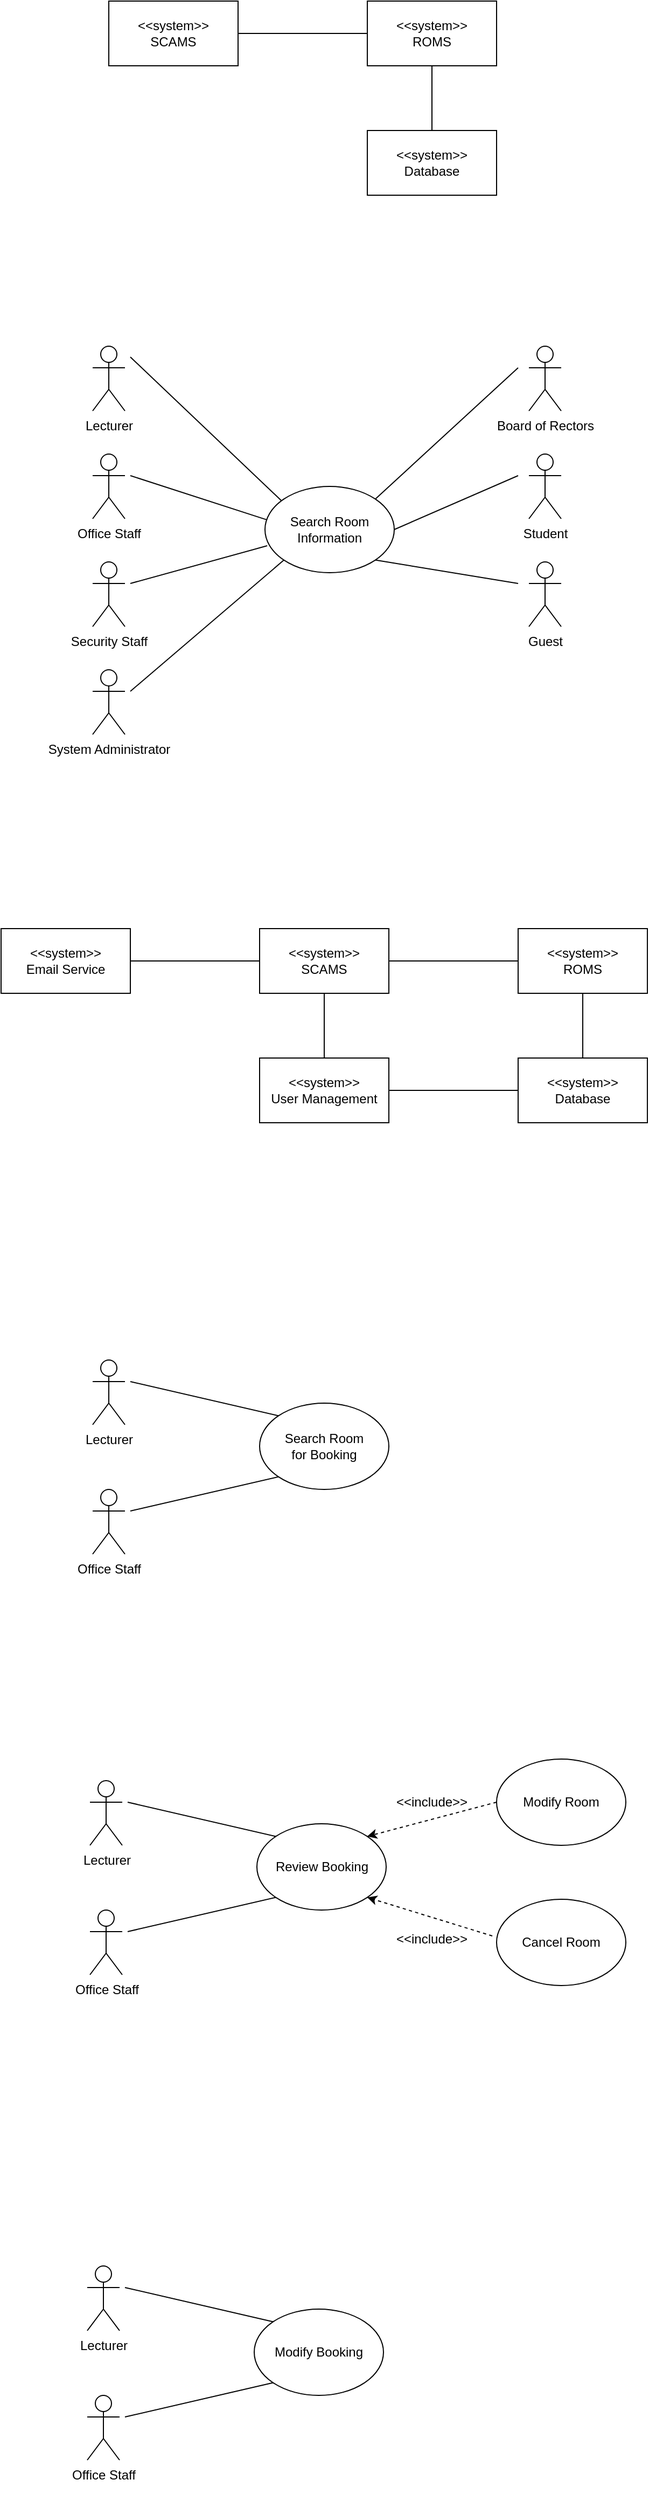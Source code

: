 <mxfile version="12.0.0" type="device" pages="1"><diagram id="ON2hc5VoFHI0q9gjzQ8m" name="Page-1"><mxGraphModel dx="1024" dy="539" grid="1" gridSize="10" guides="1" tooltips="1" connect="1" arrows="1" fold="1" page="1" pageScale="1" pageWidth="3300" pageHeight="4681" math="0" shadow="0"><root><mxCell id="0"/><mxCell id="1" parent="0"/><mxCell id="St-D1QHI3D1pta9oqmVL-2" value="&lt;div&gt;&amp;lt;&amp;lt;system&amp;gt;&amp;gt;&lt;/div&gt;&lt;div&gt;SCAMS&lt;br&gt;&lt;/div&gt;" style="rounded=0;whiteSpace=wrap;html=1;" parent="1" vertex="1"><mxGeometry x="220" y="180" width="120" height="60" as="geometry"/></mxCell><mxCell id="St-D1QHI3D1pta9oqmVL-3" value="&lt;div&gt;&amp;lt;&amp;lt;system&amp;gt;&amp;gt;&lt;/div&gt;&lt;div&gt;ROMS&lt;br&gt;&lt;/div&gt;" style="rounded=0;whiteSpace=wrap;html=1;" parent="1" vertex="1"><mxGeometry x="460" y="180" width="120" height="60" as="geometry"/></mxCell><mxCell id="St-D1QHI3D1pta9oqmVL-4" value="" style="endArrow=none;html=1;entryX=0;entryY=0.5;entryDx=0;entryDy=0;exitX=1;exitY=0.5;exitDx=0;exitDy=0;" parent="1" source="St-D1QHI3D1pta9oqmVL-2" target="St-D1QHI3D1pta9oqmVL-3" edge="1"><mxGeometry width="50" height="50" relative="1" as="geometry"><mxPoint x="220" y="310" as="sourcePoint"/><mxPoint x="270" y="260" as="targetPoint"/></mxGeometry></mxCell><mxCell id="St-D1QHI3D1pta9oqmVL-5" value="&lt;div&gt;&amp;lt;&amp;lt;system&amp;gt;&amp;gt; &lt;br&gt;&lt;/div&gt;&lt;div&gt;Database&lt;br&gt;&lt;/div&gt;" style="rounded=0;whiteSpace=wrap;html=1;" parent="1" vertex="1"><mxGeometry x="460" y="300" width="120" height="60" as="geometry"/></mxCell><mxCell id="St-D1QHI3D1pta9oqmVL-6" value="" style="endArrow=none;html=1;entryX=0.5;entryY=1;entryDx=0;entryDy=0;" parent="1" source="St-D1QHI3D1pta9oqmVL-5" target="St-D1QHI3D1pta9oqmVL-3" edge="1"><mxGeometry width="50" height="50" relative="1" as="geometry"><mxPoint x="220" y="430" as="sourcePoint"/><mxPoint x="270" y="380" as="targetPoint"/></mxGeometry></mxCell><mxCell id="St-D1QHI3D1pta9oqmVL-7" value="Lecturer" style="shape=umlActor;verticalLabelPosition=bottom;labelBackgroundColor=#ffffff;verticalAlign=top;html=1;outlineConnect=0;" parent="1" vertex="1"><mxGeometry x="205" y="500" width="30" height="60" as="geometry"/></mxCell><mxCell id="St-D1QHI3D1pta9oqmVL-8" value="&lt;div&gt;Office Staff&lt;/div&gt;" style="shape=umlActor;verticalLabelPosition=bottom;labelBackgroundColor=#ffffff;verticalAlign=top;html=1;outlineConnect=0;" parent="1" vertex="1"><mxGeometry x="205" y="600" width="30" height="60" as="geometry"/></mxCell><mxCell id="St-D1QHI3D1pta9oqmVL-10" value="&lt;div&gt;Security Staff&lt;/div&gt;&lt;div&gt;&lt;br&gt;&lt;/div&gt;" style="shape=umlActor;verticalLabelPosition=bottom;labelBackgroundColor=#ffffff;verticalAlign=top;html=1;outlineConnect=0;" parent="1" vertex="1"><mxGeometry x="205" y="700" width="30" height="60" as="geometry"/></mxCell><mxCell id="St-D1QHI3D1pta9oqmVL-11" value="&lt;div&gt;Board of Rectors&lt;/div&gt;&lt;div&gt;&lt;br&gt;&lt;/div&gt;" style="shape=umlActor;verticalLabelPosition=bottom;labelBackgroundColor=#ffffff;verticalAlign=top;html=1;outlineConnect=0;" parent="1" vertex="1"><mxGeometry x="610" y="500" width="30" height="60" as="geometry"/></mxCell><mxCell id="St-D1QHI3D1pta9oqmVL-12" value="Student" style="shape=umlActor;verticalLabelPosition=bottom;labelBackgroundColor=#ffffff;verticalAlign=top;html=1;outlineConnect=0;" parent="1" vertex="1"><mxGeometry x="610" y="600" width="30" height="60" as="geometry"/></mxCell><mxCell id="St-D1QHI3D1pta9oqmVL-13" value="Guest" style="shape=umlActor;verticalLabelPosition=bottom;labelBackgroundColor=#ffffff;verticalAlign=top;html=1;outlineConnect=0;" parent="1" vertex="1"><mxGeometry x="610" y="700" width="30" height="60" as="geometry"/></mxCell><mxCell id="St-D1QHI3D1pta9oqmVL-14" value="System Administrator" style="shape=umlActor;verticalLabelPosition=bottom;labelBackgroundColor=#ffffff;verticalAlign=top;html=1;outlineConnect=0;" parent="1" vertex="1"><mxGeometry x="205" y="800" width="30" height="60" as="geometry"/></mxCell><mxCell id="St-D1QHI3D1pta9oqmVL-16" value="Search Room Information" style="ellipse;whiteSpace=wrap;html=1;" parent="1" vertex="1"><mxGeometry x="365" y="630" width="120" height="80" as="geometry"/></mxCell><mxCell id="St-D1QHI3D1pta9oqmVL-17" value="" style="endArrow=none;html=1;" parent="1" edge="1"><mxGeometry width="50" height="50" relative="1" as="geometry"><mxPoint x="380" y="643" as="sourcePoint"/><mxPoint x="240" y="510" as="targetPoint"/></mxGeometry></mxCell><mxCell id="St-D1QHI3D1pta9oqmVL-19" value="" style="endArrow=none;html=1;exitX=0.017;exitY=0.388;exitDx=0;exitDy=0;exitPerimeter=0;" parent="1" source="St-D1QHI3D1pta9oqmVL-16" edge="1"><mxGeometry width="50" height="50" relative="1" as="geometry"><mxPoint x="160" y="950" as="sourcePoint"/><mxPoint x="240" y="620" as="targetPoint"/></mxGeometry></mxCell><mxCell id="St-D1QHI3D1pta9oqmVL-20" value="" style="endArrow=none;html=1;entryX=0.017;entryY=0.688;entryDx=0;entryDy=0;entryPerimeter=0;" parent="1" target="St-D1QHI3D1pta9oqmVL-16" edge="1"><mxGeometry width="50" height="50" relative="1" as="geometry"><mxPoint x="240" y="720" as="sourcePoint"/><mxPoint x="210" y="900" as="targetPoint"/></mxGeometry></mxCell><mxCell id="St-D1QHI3D1pta9oqmVL-21" value="" style="endArrow=none;html=1;entryX=0;entryY=1;entryDx=0;entryDy=0;" parent="1" target="St-D1QHI3D1pta9oqmVL-16" edge="1"><mxGeometry width="50" height="50" relative="1" as="geometry"><mxPoint x="240" y="820" as="sourcePoint"/><mxPoint x="210" y="900" as="targetPoint"/></mxGeometry></mxCell><mxCell id="St-D1QHI3D1pta9oqmVL-22" value="" style="endArrow=none;html=1;exitX=1;exitY=0;exitDx=0;exitDy=0;" parent="1" source="St-D1QHI3D1pta9oqmVL-16" edge="1"><mxGeometry width="50" height="50" relative="1" as="geometry"><mxPoint x="160" y="950" as="sourcePoint"/><mxPoint x="600" y="520" as="targetPoint"/></mxGeometry></mxCell><mxCell id="St-D1QHI3D1pta9oqmVL-23" value="" style="endArrow=none;html=1;exitX=1;exitY=0.5;exitDx=0;exitDy=0;" parent="1" source="St-D1QHI3D1pta9oqmVL-16" edge="1"><mxGeometry width="50" height="50" relative="1" as="geometry"><mxPoint x="160" y="950" as="sourcePoint"/><mxPoint x="600" y="620" as="targetPoint"/></mxGeometry></mxCell><mxCell id="St-D1QHI3D1pta9oqmVL-24" value="" style="endArrow=none;html=1;exitX=1;exitY=1;exitDx=0;exitDy=0;" parent="1" source="St-D1QHI3D1pta9oqmVL-16" edge="1"><mxGeometry width="50" height="50" relative="1" as="geometry"><mxPoint x="160" y="950" as="sourcePoint"/><mxPoint x="600" y="720" as="targetPoint"/></mxGeometry></mxCell><mxCell id="St-D1QHI3D1pta9oqmVL-30" value="&lt;div&gt;&amp;lt;&amp;lt;system&amp;gt;&amp;gt;&lt;/div&gt;&lt;div&gt;SCAMS&lt;br&gt;&lt;/div&gt;" style="rounded=0;whiteSpace=wrap;html=1;" parent="1" vertex="1"><mxGeometry x="360" y="1040" width="120" height="60" as="geometry"/></mxCell><mxCell id="St-D1QHI3D1pta9oqmVL-31" value="&lt;div&gt;&amp;lt;&amp;lt;system&amp;gt;&amp;gt;&lt;/div&gt;&lt;div&gt;ROMS&lt;br&gt;&lt;/div&gt;" style="rounded=0;whiteSpace=wrap;html=1;" parent="1" vertex="1"><mxGeometry x="600" y="1040" width="120" height="60" as="geometry"/></mxCell><mxCell id="St-D1QHI3D1pta9oqmVL-32" value="" style="endArrow=none;html=1;entryX=0;entryY=0.5;entryDx=0;entryDy=0;exitX=1;exitY=0.5;exitDx=0;exitDy=0;" parent="1" source="St-D1QHI3D1pta9oqmVL-30" target="St-D1QHI3D1pta9oqmVL-31" edge="1"><mxGeometry width="50" height="50" relative="1" as="geometry"><mxPoint x="360" y="1170" as="sourcePoint"/><mxPoint x="410" y="1120" as="targetPoint"/></mxGeometry></mxCell><mxCell id="St-D1QHI3D1pta9oqmVL-33" value="&lt;div&gt;&amp;lt;&amp;lt;system&amp;gt;&amp;gt;&lt;/div&gt;&lt;div&gt;Database&lt;br&gt;&lt;/div&gt;" style="rounded=0;whiteSpace=wrap;html=1;" parent="1" vertex="1"><mxGeometry x="600" y="1160" width="120" height="60" as="geometry"/></mxCell><mxCell id="St-D1QHI3D1pta9oqmVL-34" value="" style="endArrow=none;html=1;entryX=0.5;entryY=1;entryDx=0;entryDy=0;" parent="1" source="St-D1QHI3D1pta9oqmVL-33" target="St-D1QHI3D1pta9oqmVL-31" edge="1"><mxGeometry width="50" height="50" relative="1" as="geometry"><mxPoint x="360" y="1290" as="sourcePoint"/><mxPoint x="410" y="1240" as="targetPoint"/></mxGeometry></mxCell><mxCell id="St-D1QHI3D1pta9oqmVL-35" value="&lt;div&gt;&amp;lt;&amp;lt;system&amp;gt;&amp;gt;&lt;/div&gt;&lt;div&gt;User Management&lt;br&gt;&lt;/div&gt;" style="rounded=0;whiteSpace=wrap;html=1;" parent="1" vertex="1"><mxGeometry x="360" y="1160" width="120" height="60" as="geometry"/></mxCell><mxCell id="St-D1QHI3D1pta9oqmVL-36" value="" style="endArrow=none;html=1;entryX=0.5;entryY=1;entryDx=0;entryDy=0;exitX=0.5;exitY=0;exitDx=0;exitDy=0;" parent="1" source="St-D1QHI3D1pta9oqmVL-35" target="St-D1QHI3D1pta9oqmVL-30" edge="1"><mxGeometry width="50" height="50" relative="1" as="geometry"><mxPoint x="280" y="1290" as="sourcePoint"/><mxPoint x="330" y="1240" as="targetPoint"/></mxGeometry></mxCell><mxCell id="St-D1QHI3D1pta9oqmVL-37" value="&lt;div&gt;&amp;lt;&amp;lt;system&amp;gt;&amp;gt;&lt;/div&gt;&lt;div&gt;Email Service&lt;br&gt;&lt;/div&gt;" style="rounded=0;whiteSpace=wrap;html=1;" parent="1" vertex="1"><mxGeometry x="120" y="1040" width="120" height="60" as="geometry"/></mxCell><mxCell id="St-D1QHI3D1pta9oqmVL-38" value="" style="endArrow=none;html=1;entryX=0;entryY=0.5;entryDx=0;entryDy=0;exitX=1;exitY=0.5;exitDx=0;exitDy=0;" parent="1" source="St-D1QHI3D1pta9oqmVL-37" target="St-D1QHI3D1pta9oqmVL-30" edge="1"><mxGeometry width="50" height="50" relative="1" as="geometry"><mxPoint x="120" y="1290" as="sourcePoint"/><mxPoint x="170" y="1240" as="targetPoint"/></mxGeometry></mxCell><mxCell id="St-D1QHI3D1pta9oqmVL-39" value="&lt;div&gt;Lecturer&lt;/div&gt;&lt;div&gt;&lt;br&gt;&lt;/div&gt;" style="shape=umlActor;verticalLabelPosition=bottom;labelBackgroundColor=#ffffff;verticalAlign=top;html=1;outlineConnect=0;" parent="1" vertex="1"><mxGeometry x="205" y="1440" width="30" height="60" as="geometry"/></mxCell><mxCell id="St-D1QHI3D1pta9oqmVL-41" value="&lt;div&gt;Office Staff&lt;/div&gt;&lt;div&gt;&lt;br&gt;&lt;/div&gt;" style="shape=umlActor;verticalLabelPosition=bottom;labelBackgroundColor=#ffffff;verticalAlign=top;html=1;outlineConnect=0;" parent="1" vertex="1"><mxGeometry x="205" y="1560" width="30" height="60" as="geometry"/></mxCell><mxCell id="St-D1QHI3D1pta9oqmVL-42" value="&lt;div&gt;Search Room&lt;/div&gt;&lt;div&gt;for Booking&lt;br&gt;&lt;/div&gt;" style="ellipse;whiteSpace=wrap;html=1;" parent="1" vertex="1"><mxGeometry x="360" y="1480" width="120" height="80" as="geometry"/></mxCell><mxCell id="St-D1QHI3D1pta9oqmVL-43" value="" style="endArrow=none;html=1;entryX=0;entryY=0.5;entryDx=0;entryDy=0;exitX=1;exitY=0.5;exitDx=0;exitDy=0;" parent="1" source="St-D1QHI3D1pta9oqmVL-35" target="St-D1QHI3D1pta9oqmVL-33" edge="1"><mxGeometry width="50" height="50" relative="1" as="geometry"><mxPoint x="340" y="1310" as="sourcePoint"/><mxPoint x="170" y="1660" as="targetPoint"/></mxGeometry></mxCell><mxCell id="St-D1QHI3D1pta9oqmVL-44" value="" style="endArrow=none;html=1;entryX=0;entryY=0;entryDx=0;entryDy=0;" parent="1" target="St-D1QHI3D1pta9oqmVL-42" edge="1"><mxGeometry width="50" height="50" relative="1" as="geometry"><mxPoint x="240" y="1460" as="sourcePoint"/><mxPoint x="170" y="1660" as="targetPoint"/></mxGeometry></mxCell><mxCell id="St-D1QHI3D1pta9oqmVL-45" value="" style="endArrow=none;html=1;entryX=0;entryY=1;entryDx=0;entryDy=0;" parent="1" target="St-D1QHI3D1pta9oqmVL-42" edge="1"><mxGeometry width="50" height="50" relative="1" as="geometry"><mxPoint x="240" y="1580" as="sourcePoint"/><mxPoint x="170" y="1660" as="targetPoint"/></mxGeometry></mxCell><mxCell id="St-D1QHI3D1pta9oqmVL-46" value="&lt;div&gt;Lecturer&lt;/div&gt;&lt;div&gt;&lt;br&gt;&lt;/div&gt;" style="shape=umlActor;verticalLabelPosition=bottom;labelBackgroundColor=#ffffff;verticalAlign=top;html=1;outlineConnect=0;" parent="1" vertex="1"><mxGeometry x="202.5" y="1830" width="30" height="60" as="geometry"/></mxCell><mxCell id="St-D1QHI3D1pta9oqmVL-47" value="&lt;div&gt;Office Staff&lt;/div&gt;&lt;div&gt;&lt;br&gt;&lt;/div&gt;" style="shape=umlActor;verticalLabelPosition=bottom;labelBackgroundColor=#ffffff;verticalAlign=top;html=1;outlineConnect=0;" parent="1" vertex="1"><mxGeometry x="202.5" y="1950" width="30" height="60" as="geometry"/></mxCell><mxCell id="St-D1QHI3D1pta9oqmVL-48" value="Review Booking" style="ellipse;whiteSpace=wrap;html=1;" parent="1" vertex="1"><mxGeometry x="357.5" y="1870" width="120" height="80" as="geometry"/></mxCell><mxCell id="St-D1QHI3D1pta9oqmVL-49" value="" style="endArrow=none;html=1;entryX=0;entryY=0;entryDx=0;entryDy=0;" parent="1" target="St-D1QHI3D1pta9oqmVL-48" edge="1"><mxGeometry width="50" height="50" relative="1" as="geometry"><mxPoint x="237.5" y="1850" as="sourcePoint"/><mxPoint x="167.5" y="2050" as="targetPoint"/></mxGeometry></mxCell><mxCell id="St-D1QHI3D1pta9oqmVL-50" value="" style="endArrow=none;html=1;entryX=0;entryY=1;entryDx=0;entryDy=0;" parent="1" target="St-D1QHI3D1pta9oqmVL-48" edge="1"><mxGeometry width="50" height="50" relative="1" as="geometry"><mxPoint x="237.5" y="1970" as="sourcePoint"/><mxPoint x="167.5" y="2050" as="targetPoint"/></mxGeometry></mxCell><mxCell id="St-D1QHI3D1pta9oqmVL-51" value="Modify Room" style="ellipse;whiteSpace=wrap;html=1;" parent="1" vertex="1"><mxGeometry x="580" y="1810" width="120" height="80" as="geometry"/></mxCell><mxCell id="St-D1QHI3D1pta9oqmVL-52" value="Cancel Room" style="ellipse;whiteSpace=wrap;html=1;" parent="1" vertex="1"><mxGeometry x="580" y="1940" width="120" height="80" as="geometry"/></mxCell><mxCell id="St-D1QHI3D1pta9oqmVL-53" value="" style="endArrow=classic;html=1;entryX=1;entryY=0;entryDx=0;entryDy=0;dashed=1;exitX=0;exitY=0.5;exitDx=0;exitDy=0;" parent="1" source="St-D1QHI3D1pta9oqmVL-51" target="St-D1QHI3D1pta9oqmVL-48" edge="1"><mxGeometry width="50" height="50" relative="1" as="geometry"><mxPoint x="510" y="1820" as="sourcePoint"/><mxPoint x="170" y="2070" as="targetPoint"/></mxGeometry></mxCell><mxCell id="St-D1QHI3D1pta9oqmVL-54" value="" style="endArrow=classic;html=1;exitX=-0.033;exitY=0.425;exitDx=0;exitDy=0;dashed=1;exitPerimeter=0;entryX=1;entryY=1;entryDx=0;entryDy=0;" parent="1" source="St-D1QHI3D1pta9oqmVL-52" target="St-D1QHI3D1pta9oqmVL-48" edge="1"><mxGeometry width="50" height="50" relative="1" as="geometry"><mxPoint x="120" y="2120" as="sourcePoint"/><mxPoint x="550" y="1890" as="targetPoint"/></mxGeometry></mxCell><mxCell id="St-D1QHI3D1pta9oqmVL-55" value="&amp;lt;&amp;lt;include&amp;gt;&amp;gt;" style="text;html=1;resizable=0;points=[];autosize=1;align=left;verticalAlign=top;spacingTop=-4;" parent="1" vertex="1"><mxGeometry x="485" y="1840" width="80" height="20" as="geometry"/></mxCell><mxCell id="St-D1QHI3D1pta9oqmVL-56" value="&amp;lt;&amp;lt;include&amp;gt;&amp;gt;" style="text;html=1;resizable=0;points=[];autosize=1;align=left;verticalAlign=top;spacingTop=-4;" parent="1" vertex="1"><mxGeometry x="485" y="1967" width="80" height="20" as="geometry"/></mxCell><mxCell id="aZF39p2mZR86drt_hcOk-1" value="&lt;div&gt;Lecturer&lt;/div&gt;&lt;div&gt;&lt;br&gt;&lt;/div&gt;" style="shape=umlActor;verticalLabelPosition=bottom;labelBackgroundColor=#ffffff;verticalAlign=top;html=1;outlineConnect=0;" vertex="1" parent="1"><mxGeometry x="200" y="2280" width="30" height="60" as="geometry"/></mxCell><mxCell id="aZF39p2mZR86drt_hcOk-2" value="&lt;div&gt;Office Staff&lt;/div&gt;&lt;div&gt;&lt;br&gt;&lt;/div&gt;" style="shape=umlActor;verticalLabelPosition=bottom;labelBackgroundColor=#ffffff;verticalAlign=top;html=1;outlineConnect=0;" vertex="1" parent="1"><mxGeometry x="200" y="2400" width="30" height="60" as="geometry"/></mxCell><mxCell id="aZF39p2mZR86drt_hcOk-3" value="Modify Booking" style="ellipse;whiteSpace=wrap;html=1;" vertex="1" parent="1"><mxGeometry x="355" y="2320" width="120" height="80" as="geometry"/></mxCell><mxCell id="aZF39p2mZR86drt_hcOk-4" value="" style="endArrow=none;html=1;entryX=0;entryY=0;entryDx=0;entryDy=0;" edge="1" parent="1" target="aZF39p2mZR86drt_hcOk-3"><mxGeometry width="50" height="50" relative="1" as="geometry"><mxPoint x="235" y="2300" as="sourcePoint"/><mxPoint x="165" y="2500" as="targetPoint"/></mxGeometry></mxCell><mxCell id="aZF39p2mZR86drt_hcOk-5" value="" style="endArrow=none;html=1;entryX=0;entryY=1;entryDx=0;entryDy=0;" edge="1" parent="1" target="aZF39p2mZR86drt_hcOk-3"><mxGeometry width="50" height="50" relative="1" as="geometry"><mxPoint x="235" y="2420" as="sourcePoint"/><mxPoint x="165" y="2500" as="targetPoint"/></mxGeometry></mxCell></root></mxGraphModel></diagram></mxfile>